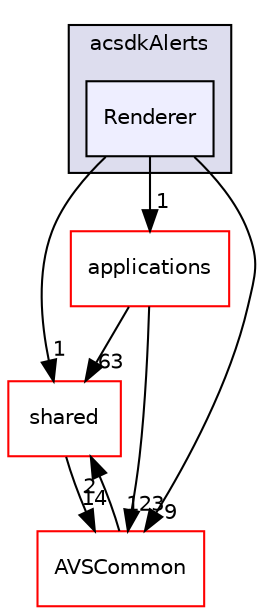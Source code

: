digraph "/workplace/avs-device-sdk/capabilities/Alerts/acsdkAlerts/include/acsdkAlerts/Renderer" {
  compound=true
  node [ fontsize="10", fontname="Helvetica"];
  edge [ labelfontsize="10", labelfontname="Helvetica"];
  subgraph clusterdir_9c8dbcc65ad6b311184f354b98b30a84 {
    graph [ bgcolor="#ddddee", pencolor="black", label="acsdkAlerts" fontname="Helvetica", fontsize="10", URL="dir_9c8dbcc65ad6b311184f354b98b30a84.html"]
  dir_b295c9fb23d9647cc21ceb78d0812415 [shape=box, label="Renderer", style="filled", fillcolor="#eeeeff", pencolor="black", URL="dir_b295c9fb23d9647cc21ceb78d0812415.html"];
  }
  dir_9982052f7ce695d12571567315b2fafa [shape=box label="shared" fillcolor="white" style="filled" color="red" URL="dir_9982052f7ce695d12571567315b2fafa.html"];
  dir_a6e4fee11f07c3b70486e88fe92cbbdc [shape=box label="applications" fillcolor="white" style="filled" color="red" URL="dir_a6e4fee11f07c3b70486e88fe92cbbdc.html"];
  dir_13e65effb2bde530b17b3d5eefcd0266 [shape=box label="AVSCommon" fillcolor="white" style="filled" color="red" URL="dir_13e65effb2bde530b17b3d5eefcd0266.html"];
  dir_9982052f7ce695d12571567315b2fafa->dir_13e65effb2bde530b17b3d5eefcd0266 [headlabel="14", labeldistance=1.5 headhref="dir_000598_000017.html"];
  dir_a6e4fee11f07c3b70486e88fe92cbbdc->dir_9982052f7ce695d12571567315b2fafa [headlabel="63", labeldistance=1.5 headhref="dir_000028_000598.html"];
  dir_a6e4fee11f07c3b70486e88fe92cbbdc->dir_13e65effb2bde530b17b3d5eefcd0266 [headlabel="123", labeldistance=1.5 headhref="dir_000028_000017.html"];
  dir_b295c9fb23d9647cc21ceb78d0812415->dir_9982052f7ce695d12571567315b2fafa [headlabel="1", labeldistance=1.5 headhref="dir_000263_000598.html"];
  dir_b295c9fb23d9647cc21ceb78d0812415->dir_a6e4fee11f07c3b70486e88fe92cbbdc [headlabel="1", labeldistance=1.5 headhref="dir_000263_000028.html"];
  dir_b295c9fb23d9647cc21ceb78d0812415->dir_13e65effb2bde530b17b3d5eefcd0266 [headlabel="9", labeldistance=1.5 headhref="dir_000263_000017.html"];
  dir_13e65effb2bde530b17b3d5eefcd0266->dir_9982052f7ce695d12571567315b2fafa [headlabel="2", labeldistance=1.5 headhref="dir_000017_000598.html"];
}

